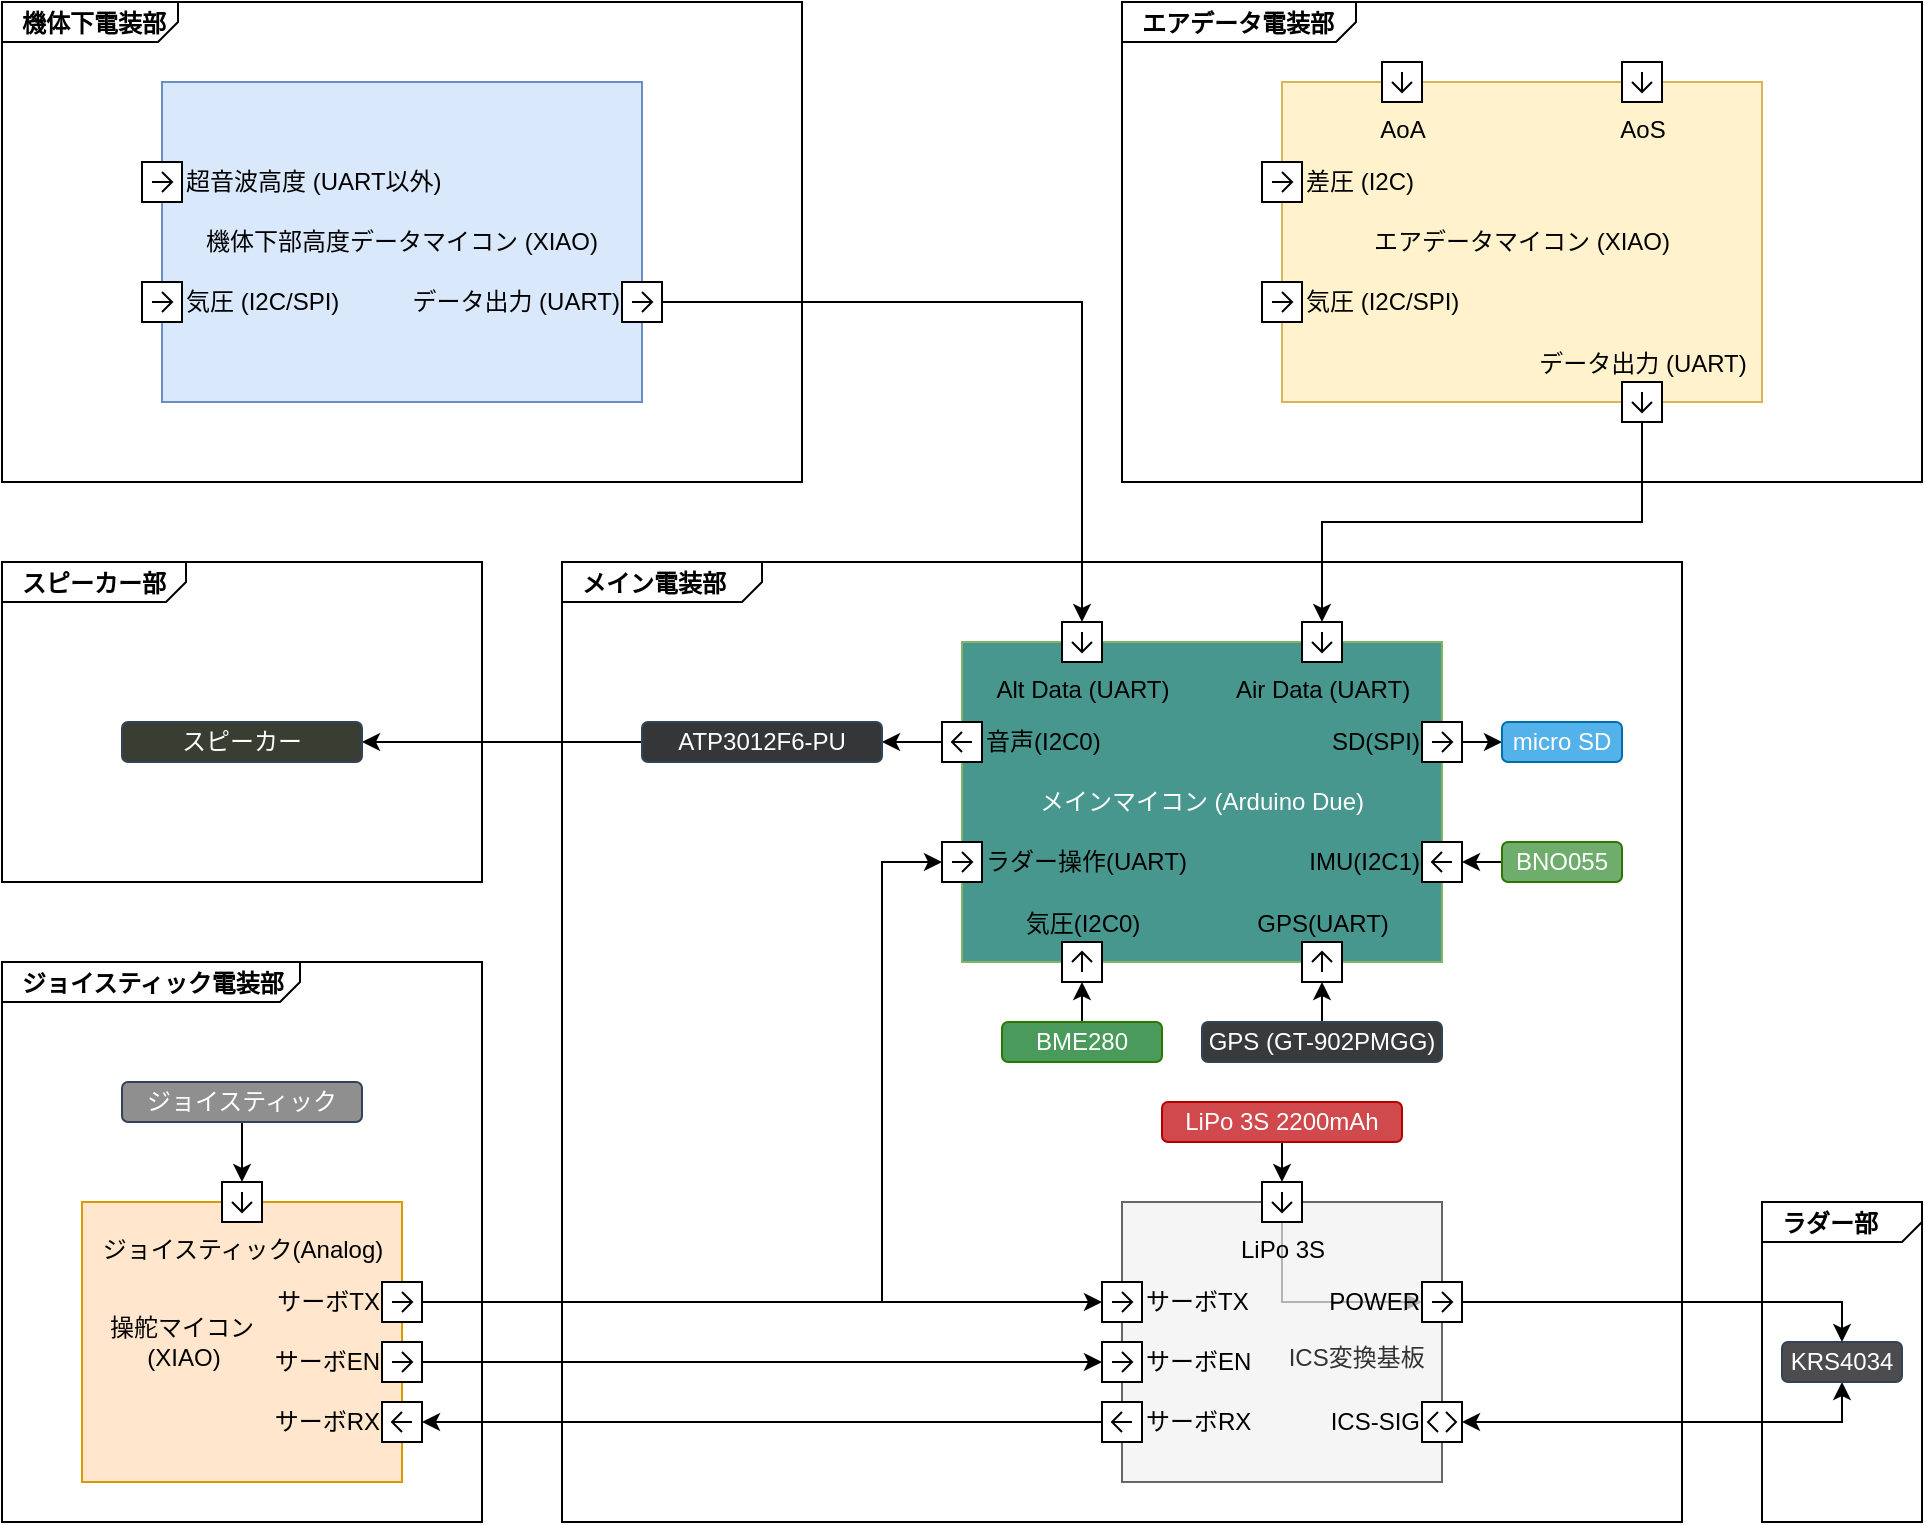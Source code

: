 <mxfile version="20.4.1" type="google"><diagram name="Page-1" id="b5b7bab2-c9e2-2cf4-8b2a-24fd1a2a6d21"><mxGraphModel grid="1" page="1" gridSize="10" guides="1" tooltips="1" connect="1" arrows="1" fold="1" pageScale="1" pageWidth="827" pageHeight="1169" background="none" math="0" shadow="0"><root><mxCell id="0"/><mxCell id="1" parent="0"/><mxCell id="nTul7E7G8EDoIA5eJWGi-176" value="&lt;p style=&quot;margin:0px;margin-top:4px;margin-left:10px;text-align:left;&quot;&gt;&lt;b&gt;ラダー部&lt;/b&gt;&lt;br&gt;&lt;/p&gt;" style="html=1;shape=mxgraph.sysml.package;html=1;overflow=fill;whiteSpace=wrap;labelX=117;" vertex="1" parent="1"><mxGeometry x="1760" y="640" width="80" height="160" as="geometry"/></mxCell><mxCell id="nTul7E7G8EDoIA5eJWGi-175" value="&lt;p style=&quot;margin:0px;margin-top:4px;margin-left:10px;text-align:left;&quot;&gt;&lt;b&gt;エアデータ電装部&lt;/b&gt;&lt;br&gt;&lt;/p&gt;" style="html=1;shape=mxgraph.sysml.package;html=1;overflow=fill;whiteSpace=wrap;labelX=117;" vertex="1" parent="1"><mxGeometry x="1440" y="40" width="400" height="240" as="geometry"/></mxCell><mxCell id="nTul7E7G8EDoIA5eJWGi-174" value="&lt;p style=&quot;margin:0px;margin-top:4px;margin-left:10px;text-align:left;&quot;&gt;&lt;b&gt;機体下電装部&lt;/b&gt;&lt;br&gt;&lt;/p&gt;" style="html=1;shape=mxgraph.sysml.package;html=1;overflow=fill;whiteSpace=wrap;labelX=88.6;" vertex="1" parent="1"><mxGeometry x="880" y="40" width="400" height="240" as="geometry"/></mxCell><mxCell id="nTul7E7G8EDoIA5eJWGi-172" value="&lt;p style=&quot;margin:0px;margin-top:4px;margin-left:10px;text-align:left;&quot;&gt;&lt;b&gt;ジョイスティック電装部&lt;/b&gt;&lt;br&gt;&lt;/p&gt;" style="html=1;shape=mxgraph.sysml.package;html=1;overflow=fill;whiteSpace=wrap;labelX=149;" vertex="1" parent="1"><mxGeometry x="880" y="520" width="240" height="280" as="geometry"/></mxCell><mxCell id="nTul7E7G8EDoIA5eJWGi-171" value="&lt;p style=&quot;margin:0px;margin-top:4px;margin-left:10px;text-align:left;&quot;&gt;&lt;b&gt;スピーカー部&lt;/b&gt;&lt;br&gt;&lt;/p&gt;" style="html=1;shape=mxgraph.sysml.package;html=1;overflow=fill;whiteSpace=wrap;labelX=92.2;" vertex="1" parent="1"><mxGeometry x="880" y="320" width="240" height="160" as="geometry"/></mxCell><mxCell id="nTul7E7G8EDoIA5eJWGi-167" value="" style="group" connectable="0" vertex="1" parent="1"><mxGeometry x="920" y="640" width="160" height="140" as="geometry"/></mxCell><mxCell id="nTul7E7G8EDoIA5eJWGi-1" value="　操舵マイコン&#10;　  　(XIAO)" style="whiteSpace=wrap;align=left;fillColor=#ffe6cc;strokeColor=#d79b00;" vertex="1" parent="nTul7E7G8EDoIA5eJWGi-167"><mxGeometry width="160" height="140" as="geometry"/></mxCell><mxCell id="nTul7E7G8EDoIA5eJWGi-2" value="&lt;span style=&quot;&quot;&gt;ジョイスティック(Analog)&lt;/span&gt;" style="html=1;shape=mxgraph.sysml.port;html=1;resizable=0;sysMLPortType=flowS;labelPosition=center;verticalLabelPosition=bottom;align=center;verticalAlign=top;" vertex="1" parent="nTul7E7G8EDoIA5eJWGi-1"><mxGeometry width="20" height="20" relative="1" as="geometry"><mxPoint x="70" y="-10" as="offset"/></mxGeometry></mxCell><mxCell id="nTul7E7G8EDoIA5eJWGi-5" value="サーボTX" style="html=1;shape=mxgraph.sysml.port;html=1;resizable=0;sysMLPortType=flowE;labelPosition=left;verticalLabelPosition=middle;align=right;verticalAlign=middle;fillOpacity=100;" vertex="1" parent="nTul7E7G8EDoIA5eJWGi-1"><mxGeometry x="1" width="20" height="20" relative="1" as="geometry"><mxPoint x="-10" y="40" as="offset"/></mxGeometry></mxCell><mxCell id="nTul7E7G8EDoIA5eJWGi-6" value="サーボRX" style="html=1;shape=mxgraph.sysml.port;html=1;resizable=0;sysMLPortType=flowW;labelPosition=left;verticalLabelPosition=middle;align=right;verticalAlign=middle;" vertex="1" parent="nTul7E7G8EDoIA5eJWGi-1"><mxGeometry x="1" y="1" width="20" height="20" relative="1" as="geometry"><mxPoint x="-10" y="-40" as="offset"/></mxGeometry></mxCell><mxCell id="nTul7E7G8EDoIA5eJWGi-10" style="edgeStyle=orthogonalEdgeStyle;rounded=0;orthogonalLoop=1;jettySize=auto;html=1;exitX=1;exitY=0.5;exitDx=0;exitDy=0;exitPerimeter=0;entryX=0;entryY=0.5;entryDx=0;entryDy=0;entryPerimeter=0;" edge="1" parent="nTul7E7G8EDoIA5eJWGi-1" source="nTul7E7G8EDoIA5eJWGi-5"><mxGeometry relative="1" as="geometry"/></mxCell><mxCell id="nTul7E7G8EDoIA5eJWGi-11" style="edgeStyle=orthogonalEdgeStyle;rounded=0;orthogonalLoop=1;jettySize=auto;html=1;exitX=1;exitY=0.5;exitDx=0;exitDy=0;exitPerimeter=0;entryX=0;entryY=0.5;entryDx=0;entryDy=0;entryPerimeter=0;" edge="1" parent="nTul7E7G8EDoIA5eJWGi-1" source="nTul7E7G8EDoIA5eJWGi-6"><mxGeometry relative="1" as="geometry"/></mxCell><mxCell id="nTul7E7G8EDoIA5eJWGi-12" style="edgeStyle=orthogonalEdgeStyle;rounded=0;orthogonalLoop=1;jettySize=auto;html=1;exitX=1;exitY=0.5;exitDx=0;exitDy=0;exitPerimeter=0;entryX=0;entryY=0.5;entryDx=0;entryDy=0;entryPerimeter=0;" edge="1" parent="nTul7E7G8EDoIA5eJWGi-1" source="nTul7E7G8EDoIA5eJWGi-6"><mxGeometry relative="1" as="geometry"/></mxCell><mxCell id="nTul7E7G8EDoIA5eJWGi-13" value="&lt;p style=&quot;margin:0px;margin-top:4px;margin-left:10px;text-align:left;&quot;&gt;&lt;b&gt;メイン電装部&lt;/b&gt;&lt;/p&gt;" style="html=1;shape=mxgraph.sysml.package;labelX=100;align=left;spacingLeft=10;html=1;overflow=fill;whiteSpace=wrap;recursiveResize=0;" vertex="1" parent="1"><mxGeometry x="1160" y="320" width="560" height="480" as="geometry"/></mxCell><mxCell id="nTul7E7G8EDoIA5eJWGi-28" value="メインマイコン (Arduino Due)" style="whiteSpace=wrap;align=center;fillColor=#47978e;strokeColor=#82b366;fontColor=#FFFFFF;" vertex="1" parent="1"><mxGeometry x="1360" y="360" width="240" height="160" as="geometry"/></mxCell><mxCell id="nTul7E7G8EDoIA5eJWGi-29" value="&lt;span style=&quot;text-align: left;&quot;&gt;Alt Data (UART)&lt;/span&gt;" style="html=1;shape=mxgraph.sysml.port;html=1;resizable=0;sysMLPortType=flowS;labelPosition=center;verticalLabelPosition=bottom;align=center;verticalAlign=top;" vertex="1" parent="nTul7E7G8EDoIA5eJWGi-28"><mxGeometry width="20" height="20" relative="1" as="geometry"><mxPoint x="50" y="-10" as="offset"/></mxGeometry></mxCell><mxCell id="nTul7E7G8EDoIA5eJWGi-30" value="Air Data (UART)" style="html=1;shape=mxgraph.sysml.port;html=1;resizable=0;sysMLPortType=flowS;labelPosition=center;verticalLabelPosition=bottom;align=center;verticalAlign=top;" vertex="1" parent="nTul7E7G8EDoIA5eJWGi-28"><mxGeometry x="1" width="20" height="20" relative="1" as="geometry"><mxPoint x="-70" y="-10" as="offset"/></mxGeometry></mxCell><mxCell id="nTul7E7G8EDoIA5eJWGi-31" value="音声(I2C0)" style="html=1;shape=mxgraph.sysml.port;html=1;resizable=0;sysMLPortType=flowW;labelPosition=right;verticalLabelPosition=middle;align=left;verticalAlign=middle;" vertex="1" parent="nTul7E7G8EDoIA5eJWGi-28"><mxGeometry width="20" height="20" relative="1" as="geometry"><mxPoint x="-10" y="40" as="offset"/></mxGeometry></mxCell><mxCell id="nTul7E7G8EDoIA5eJWGi-159" style="edgeStyle=orthogonalEdgeStyle;rounded=0;orthogonalLoop=1;jettySize=auto;html=1;exitX=0;exitY=0.5;exitDx=0;exitDy=0;exitPerimeter=0;entryX=1;entryY=0.5;entryDx=0;entryDy=0;strokeColor=#000000;fontColor=#CCCCCC;" edge="1" parent="nTul7E7G8EDoIA5eJWGi-28" source="nTul7E7G8EDoIA5eJWGi-31" target="nTul7E7G8EDoIA5eJWGi-145"><mxGeometry relative="1" as="geometry"/></mxCell><mxCell id="nTul7E7G8EDoIA5eJWGi-158" style="edgeStyle=orthogonalEdgeStyle;rounded=0;orthogonalLoop=1;jettySize=auto;html=1;exitX=1;exitY=0.5;exitDx=0;exitDy=0;exitPerimeter=0;entryX=0;entryY=0.5;entryDx=0;entryDy=0;strokeColor=#000000;fontColor=#CCCCCC;" edge="1" parent="nTul7E7G8EDoIA5eJWGi-28" source="nTul7E7G8EDoIA5eJWGi-33" target="nTul7E7G8EDoIA5eJWGi-143"><mxGeometry relative="1" as="geometry"/></mxCell><mxCell id="nTul7E7G8EDoIA5eJWGi-32" value="ラダー操作(UART)" style="html=1;shape=mxgraph.sysml.port;html=1;resizable=0;sysMLPortType=flowE;labelPosition=right;verticalLabelPosition=middle;align=left;verticalAlign=middle;" vertex="1" parent="nTul7E7G8EDoIA5eJWGi-28"><mxGeometry y="1" width="20" height="20" relative="1" as="geometry"><mxPoint x="-10" y="-60" as="offset"/></mxGeometry></mxCell><mxCell id="nTul7E7G8EDoIA5eJWGi-33" value="SD(SPI)" style="html=1;shape=mxgraph.sysml.port;html=1;resizable=0;sysMLPortType=flowE;labelPosition=left;verticalLabelPosition=middle;align=right;verticalAlign=middle;fillOpacity=100;" vertex="1" parent="nTul7E7G8EDoIA5eJWGi-28"><mxGeometry x="1" width="20" height="20" relative="1" as="geometry"><mxPoint x="-10" y="40" as="offset"/></mxGeometry></mxCell><mxCell id="nTul7E7G8EDoIA5eJWGi-34" value="&lt;span style=&quot;text-align: center;&quot;&gt;IMU(I2C1)&lt;/span&gt;" style="html=1;shape=mxgraph.sysml.port;html=1;resizable=0;sysMLPortType=flowW;labelPosition=left;verticalLabelPosition=middle;align=right;verticalAlign=middle;" vertex="1" parent="nTul7E7G8EDoIA5eJWGi-28"><mxGeometry x="1" y="1" width="20" height="20" relative="1" as="geometry"><mxPoint x="-10" y="-60" as="offset"/></mxGeometry></mxCell><mxCell id="nTul7E7G8EDoIA5eJWGi-35" value="気圧(I2C0)" style="html=1;shape=mxgraph.sysml.port;html=1;resizable=0;sysMLPortType=flowW;labelPosition=center;verticalLabelPosition=top;align=center;verticalAlign=bottom;direction=south;" vertex="1" parent="nTul7E7G8EDoIA5eJWGi-28"><mxGeometry y="1" width="20" height="20" relative="1" as="geometry"><mxPoint x="50" y="-10" as="offset"/></mxGeometry></mxCell><mxCell id="nTul7E7G8EDoIA5eJWGi-36" value="GPS(UART)" style="html=1;shape=mxgraph.sysml.port;html=1;resizable=0;sysMLPortType=flowN;labelPosition=center;verticalLabelPosition=top;align=center;verticalAlign=bottom;" vertex="1" parent="nTul7E7G8EDoIA5eJWGi-28"><mxGeometry x="1" y="1" width="20" height="20" relative="1" as="geometry"><mxPoint x="-70" y="-10" as="offset"/></mxGeometry></mxCell><mxCell id="nTul7E7G8EDoIA5eJWGi-38" value="エアデータマイコン (XIAO)" style="whiteSpace=wrap;align=center;fillColor=#fff2cc;strokeColor=#d6b656;" vertex="1" parent="1"><mxGeometry x="1520" y="80" width="240" height="160" as="geometry"/></mxCell><mxCell id="nTul7E7G8EDoIA5eJWGi-39" value="AoA" style="html=1;shape=mxgraph.sysml.port;html=1;resizable=0;sysMLPortType=flowS;labelPosition=center;verticalLabelPosition=bottom;align=center;verticalAlign=top;" vertex="1" parent="nTul7E7G8EDoIA5eJWGi-38"><mxGeometry width="20" height="20" relative="1" as="geometry"><mxPoint x="50" y="-10" as="offset"/></mxGeometry></mxCell><mxCell id="nTul7E7G8EDoIA5eJWGi-40" value="AoS" style="html=1;shape=mxgraph.sysml.port;html=1;resizable=0;sysMLPortType=flowS;labelPosition=center;verticalLabelPosition=bottom;align=center;verticalAlign=top;" vertex="1" parent="nTul7E7G8EDoIA5eJWGi-38"><mxGeometry x="1" width="20" height="20" relative="1" as="geometry"><mxPoint x="-70" y="-10" as="offset"/></mxGeometry></mxCell><mxCell id="nTul7E7G8EDoIA5eJWGi-41" value="&lt;span style=&quot;text-align: center;&quot;&gt;差圧 (I2C)&lt;/span&gt;" style="html=1;shape=mxgraph.sysml.port;html=1;resizable=0;sysMLPortType=flowE;labelPosition=right;verticalLabelPosition=middle;align=left;verticalAlign=middle;" vertex="1" parent="nTul7E7G8EDoIA5eJWGi-38"><mxGeometry width="20" height="20" relative="1" as="geometry"><mxPoint x="-10" y="40" as="offset"/></mxGeometry></mxCell><mxCell id="nTul7E7G8EDoIA5eJWGi-42" value="気圧 (I2C/SPI)" style="html=1;shape=mxgraph.sysml.port;html=1;resizable=0;sysMLPortType=flowE;labelPosition=right;verticalLabelPosition=middle;align=left;verticalAlign=middle;" vertex="1" parent="nTul7E7G8EDoIA5eJWGi-38"><mxGeometry y="1" width="20" height="20" relative="1" as="geometry"><mxPoint x="-10" y="-60" as="offset"/></mxGeometry></mxCell><mxCell id="nTul7E7G8EDoIA5eJWGi-46" value="データ出力 (UART)" style="html=1;shape=mxgraph.sysml.port;html=1;resizable=0;sysMLPortType=flowS;labelPosition=center;verticalLabelPosition=top;align=center;verticalAlign=bottom;" vertex="1" parent="nTul7E7G8EDoIA5eJWGi-38"><mxGeometry x="1" y="1" width="20" height="20" relative="1" as="geometry"><mxPoint x="-70" y="-10" as="offset"/></mxGeometry></mxCell><mxCell id="nTul7E7G8EDoIA5eJWGi-182" style="edgeStyle=orthogonalEdgeStyle;rounded=0;orthogonalLoop=1;jettySize=auto;html=1;exitX=0.5;exitY=1;exitDx=0;exitDy=0;exitPerimeter=0;entryX=0.5;entryY=0;entryDx=0;entryDy=0;entryPerimeter=0;strokeColor=#000000;fontColor=#CCCCCC;startArrow=none;startFill=0;" edge="1" parent="nTul7E7G8EDoIA5eJWGi-38" source="nTul7E7G8EDoIA5eJWGi-46" target="nTul7E7G8EDoIA5eJWGi-30"><mxGeometry relative="1" as="geometry"/></mxCell><mxCell id="nTul7E7G8EDoIA5eJWGi-72" value="機体下部高度データマイコン (XIAO)" style="whiteSpace=wrap;align=center;fillColor=#dae8fc;strokeColor=#6c8ebf;" vertex="1" parent="1"><mxGeometry x="960" y="80" width="240" height="160" as="geometry"/></mxCell><mxCell id="nTul7E7G8EDoIA5eJWGi-75" value="&lt;span style=&quot;text-align: center;&quot;&gt;超音波高度 (UART以外)&lt;/span&gt;" style="html=1;shape=mxgraph.sysml.port;html=1;resizable=0;sysMLPortType=flowE;labelPosition=right;verticalLabelPosition=middle;align=left;verticalAlign=middle;" vertex="1" parent="nTul7E7G8EDoIA5eJWGi-72"><mxGeometry width="20" height="20" relative="1" as="geometry"><mxPoint x="-10" y="40" as="offset"/></mxGeometry></mxCell><mxCell id="nTul7E7G8EDoIA5eJWGi-76" value="気圧 (I2C/SPI)" style="html=1;shape=mxgraph.sysml.port;html=1;resizable=0;sysMLPortType=flowE;labelPosition=right;verticalLabelPosition=middle;align=left;verticalAlign=middle;" vertex="1" parent="nTul7E7G8EDoIA5eJWGi-72"><mxGeometry y="1" width="20" height="20" relative="1" as="geometry"><mxPoint x="-10" y="-60" as="offset"/></mxGeometry></mxCell><mxCell id="nTul7E7G8EDoIA5eJWGi-78" value="&lt;div style=&quot;text-align: center;&quot;&gt;データ出力 (UART)&lt;/div&gt;" style="html=1;shape=mxgraph.sysml.port;html=1;resizable=0;sysMLPortType=flowE;labelPosition=left;verticalLabelPosition=middle;align=right;verticalAlign=middle;" vertex="1" parent="nTul7E7G8EDoIA5eJWGi-72"><mxGeometry x="1" y="1" width="20" height="20" relative="1" as="geometry"><mxPoint x="-10" y="-60" as="offset"/></mxGeometry></mxCell><mxCell id="nTul7E7G8EDoIA5eJWGi-81" style="edgeStyle=orthogonalEdgeStyle;rounded=0;orthogonalLoop=1;jettySize=auto;html=1;exitX=1;exitY=0.5;exitDx=0;exitDy=0;exitPerimeter=0;entryX=0.5;entryY=1;entryDx=0;entryDy=0;entryPerimeter=0;" edge="1" parent="nTul7E7G8EDoIA5eJWGi-72" source="nTul7E7G8EDoIA5eJWGi-78"><mxGeometry relative="1" as="geometry"/></mxCell><mxCell id="nTul7E7G8EDoIA5eJWGi-179" style="edgeStyle=orthogonalEdgeStyle;rounded=0;orthogonalLoop=1;jettySize=auto;html=1;exitX=1;exitY=0.5;exitDx=0;exitDy=0;exitPerimeter=0;entryX=0.5;entryY=0;entryDx=0;entryDy=0;entryPerimeter=0;strokeColor=#000000;fontColor=#CCCCCC;" edge="1" parent="nTul7E7G8EDoIA5eJWGi-72" source="nTul7E7G8EDoIA5eJWGi-78" target="nTul7E7G8EDoIA5eJWGi-29"><mxGeometry relative="1" as="geometry"/></mxCell><mxCell id="nTul7E7G8EDoIA5eJWGi-136" style="edgeStyle=orthogonalEdgeStyle;rounded=0;orthogonalLoop=1;jettySize=auto;html=1;exitX=0.5;exitY=1;exitDx=0;exitDy=0;entryX=0.5;entryY=0;entryDx=0;entryDy=0;entryPerimeter=0;fontColor=#CCCCCC;" edge="1" parent="1" source="nTul7E7G8EDoIA5eJWGi-135" target="nTul7E7G8EDoIA5eJWGi-21"><mxGeometry relative="1" as="geometry"/></mxCell><mxCell id="nTul7E7G8EDoIA5eJWGi-135" value="LiPo 3S 2200mAh" style="rounded=1;whiteSpace=wrap;html=1;fillColor=#d0494d;strokeColor=#B20000;fontColor=#ffffff;" vertex="1" parent="1"><mxGeometry x="1460" y="590" width="120" height="20" as="geometry"/></mxCell><mxCell id="nTul7E7G8EDoIA5eJWGi-155" style="edgeStyle=orthogonalEdgeStyle;rounded=0;orthogonalLoop=1;jettySize=auto;html=1;exitX=0.5;exitY=0;exitDx=0;exitDy=0;entryX=0.5;entryY=1;entryDx=0;entryDy=0;entryPerimeter=0;strokeColor=#000000;fontColor=#CCCCCC;" edge="1" parent="1" source="nTul7E7G8EDoIA5eJWGi-138" target="nTul7E7G8EDoIA5eJWGi-36"><mxGeometry relative="1" as="geometry"/></mxCell><mxCell id="nTul7E7G8EDoIA5eJWGi-138" value="GPS (GT-902PMGG)" style="rounded=1;whiteSpace=wrap;html=1;fontColor=#ffffff;fillColor=#383b3b;strokeColor=#314354;" vertex="1" parent="1"><mxGeometry x="1480" y="550" width="120" height="20" as="geometry"/></mxCell><mxCell id="nTul7E7G8EDoIA5eJWGi-154" style="edgeStyle=orthogonalEdgeStyle;rounded=0;orthogonalLoop=1;jettySize=auto;html=1;exitX=0.5;exitY=0;exitDx=0;exitDy=0;entryX=1;entryY=0.5;entryDx=0;entryDy=0;entryPerimeter=0;strokeColor=#000000;fontColor=#CCCCCC;" edge="1" parent="1" source="nTul7E7G8EDoIA5eJWGi-141" target="nTul7E7G8EDoIA5eJWGi-35"><mxGeometry relative="1" as="geometry"/></mxCell><mxCell id="nTul7E7G8EDoIA5eJWGi-141" value="BME280" style="rounded=1;whiteSpace=wrap;html=1;fontColor=#ffffff;fillColor=#4a9a5c;strokeColor=#2D7600;" vertex="1" parent="1"><mxGeometry x="1380" y="550" width="80" height="20" as="geometry"/></mxCell><mxCell id="nTul7E7G8EDoIA5eJWGi-143" value="micro SD" style="rounded=1;whiteSpace=wrap;html=1;fontColor=#ffffff;fillColor=#54b2eb;strokeColor=#006EAF;" vertex="1" parent="1"><mxGeometry x="1630" y="400" width="60" height="20" as="geometry"/></mxCell><mxCell id="nTul7E7G8EDoIA5eJWGi-183" style="edgeStyle=orthogonalEdgeStyle;rounded=0;orthogonalLoop=1;jettySize=auto;html=1;exitX=0;exitY=0.5;exitDx=0;exitDy=0;entryX=1;entryY=0.5;entryDx=0;entryDy=0;strokeColor=#000000;fontColor=#CCCCCC;startArrow=none;startFill=0;" edge="1" parent="1" source="nTul7E7G8EDoIA5eJWGi-145" target="nTul7E7G8EDoIA5eJWGi-148"><mxGeometry relative="1" as="geometry"/></mxCell><mxCell id="nTul7E7G8EDoIA5eJWGi-145" value="ATP3012F6-PU" style="rounded=1;whiteSpace=wrap;html=1;fontColor=#ffffff;fillColor=#343637;strokeColor=#314354;" vertex="1" parent="1"><mxGeometry x="1200" y="400" width="120" height="20" as="geometry"/></mxCell><mxCell id="nTul7E7G8EDoIA5eJWGi-157" style="edgeStyle=orthogonalEdgeStyle;rounded=0;orthogonalLoop=1;jettySize=auto;html=1;exitX=0;exitY=0.5;exitDx=0;exitDy=0;entryX=1;entryY=0.5;entryDx=0;entryDy=0;entryPerimeter=0;strokeColor=#000000;fontColor=#CCCCCC;" edge="1" parent="1" source="nTul7E7G8EDoIA5eJWGi-146" target="nTul7E7G8EDoIA5eJWGi-34"><mxGeometry relative="1" as="geometry"/></mxCell><mxCell id="nTul7E7G8EDoIA5eJWGi-146" value="BNO055" style="rounded=1;whiteSpace=wrap;html=1;fontColor=#ffffff;fillColor=#6fad6d;strokeColor=#2D7600;" vertex="1" parent="1"><mxGeometry x="1630" y="460" width="60" height="20" as="geometry"/></mxCell><mxCell id="nTul7E7G8EDoIA5eJWGi-148" value="スピーカー" style="rounded=1;whiteSpace=wrap;html=1;fontColor=#ffffff;fillColor=#3a3e32;strokeColor=#314354;" vertex="1" parent="1"><mxGeometry x="940" y="400" width="120" height="20" as="geometry"/></mxCell><mxCell id="nTul7E7G8EDoIA5eJWGi-160" style="edgeStyle=orthogonalEdgeStyle;rounded=0;orthogonalLoop=1;jettySize=auto;html=1;entryX=0.5;entryY=0;entryDx=0;entryDy=0;entryPerimeter=0;strokeColor=#000000;fontColor=#CCCCCC;" edge="1" parent="1" source="nTul7E7G8EDoIA5eJWGi-149" target="nTul7E7G8EDoIA5eJWGi-2"><mxGeometry relative="1" as="geometry"/></mxCell><mxCell id="nTul7E7G8EDoIA5eJWGi-149" value="ジョイスティック" style="rounded=1;whiteSpace=wrap;html=1;fontColor=#ffffff;fillColor=#8f8f8f;strokeColor=#314354;" vertex="1" parent="1"><mxGeometry x="940" y="580" width="120" height="20" as="geometry"/></mxCell><mxCell id="nTul7E7G8EDoIA5eJWGi-180" style="edgeStyle=orthogonalEdgeStyle;rounded=0;orthogonalLoop=1;jettySize=auto;html=1;exitX=0.5;exitY=1;exitDx=0;exitDy=0;entryX=1;entryY=0.5;entryDx=0;entryDy=0;entryPerimeter=0;strokeColor=#000000;fontColor=#CCCCCC;startArrow=classic;startFill=1;" edge="1" parent="1" source="nTul7E7G8EDoIA5eJWGi-152" target="nTul7E7G8EDoIA5eJWGi-25"><mxGeometry relative="1" as="geometry"/></mxCell><mxCell id="nTul7E7G8EDoIA5eJWGi-152" value="KRS4034" style="rounded=1;whiteSpace=wrap;html=1;fontColor=#ffffff;fillColor=#4c4b4e;strokeColor=#314354;" vertex="1" parent="1"><mxGeometry x="1770" y="710" width="60" height="20" as="geometry"/></mxCell><mxCell id="nTul7E7G8EDoIA5eJWGi-165" style="edgeStyle=orthogonalEdgeStyle;rounded=0;orthogonalLoop=1;jettySize=auto;html=1;exitX=1;exitY=0.5;exitDx=0;exitDy=0;exitPerimeter=0;entryX=0;entryY=0.5;entryDx=0;entryDy=0;entryPerimeter=0;strokeColor=#000000;fontColor=#CCCCCC;" edge="1" parent="1" source="nTul7E7G8EDoIA5eJWGi-162" target="nTul7E7G8EDoIA5eJWGi-163"><mxGeometry relative="1" as="geometry"/></mxCell><mxCell id="nTul7E7G8EDoIA5eJWGi-164" style="edgeStyle=orthogonalEdgeStyle;rounded=0;orthogonalLoop=1;jettySize=auto;html=1;exitX=1;exitY=0.5;exitDx=0;exitDy=0;exitPerimeter=0;entryX=0;entryY=0.5;entryDx=0;entryDy=0;entryPerimeter=0;strokeColor=#000000;fontColor=#CCCCCC;" edge="1" parent="1" source="nTul7E7G8EDoIA5eJWGi-5" target="nTul7E7G8EDoIA5eJWGi-22"><mxGeometry relative="1" as="geometry"/></mxCell><mxCell id="nTul7E7G8EDoIA5eJWGi-168" value="" style="group" connectable="0" vertex="1" parent="1"><mxGeometry x="1430" y="640" width="170" height="140" as="geometry"/></mxCell><mxCell id="nTul7E7G8EDoIA5eJWGi-19" value="&#10;ICS変換基板  " style="whiteSpace=wrap;align=right;fillColor=#f5f5f5;fontColor=#333333;strokeColor=#666666;" vertex="1" parent="nTul7E7G8EDoIA5eJWGi-168"><mxGeometry x="10" width="160" height="140" as="geometry"/></mxCell><mxCell id="nTul7E7G8EDoIA5eJWGi-137" style="edgeStyle=orthogonalEdgeStyle;rounded=0;orthogonalLoop=1;jettySize=auto;html=1;exitX=0.5;exitY=1;exitDx=0;exitDy=0;exitPerimeter=0;entryX=0;entryY=0.5;entryDx=0;entryDy=0;entryPerimeter=0;fontColor=#CCCCCC;strokeColor=#B3B3B3;" edge="1" parent="nTul7E7G8EDoIA5eJWGi-19" source="nTul7E7G8EDoIA5eJWGi-21" target="nTul7E7G8EDoIA5eJWGi-24"><mxGeometry relative="1" as="geometry"><Array as="points"><mxPoint x="80" y="50"/></Array></mxGeometry></mxCell><mxCell id="nTul7E7G8EDoIA5eJWGi-21" value="LiPo 3S" style="html=1;shape=mxgraph.sysml.port;html=1;resizable=0;sysMLPortType=flowS;labelPosition=center;verticalLabelPosition=bottom;align=center;verticalAlign=top;fillOpacity=100;" vertex="1" parent="nTul7E7G8EDoIA5eJWGi-19"><mxGeometry x="1" width="20" height="20" relative="1" as="geometry"><mxPoint x="-90" y="-10" as="offset"/></mxGeometry></mxCell><mxCell id="nTul7E7G8EDoIA5eJWGi-24" value="POWER" style="html=1;shape=mxgraph.sysml.port;html=1;resizable=0;sysMLPortType=flowE;labelPosition=left;verticalLabelPosition=middle;align=right;verticalAlign=middle;fillOpacity=100;" vertex="1" parent="nTul7E7G8EDoIA5eJWGi-19"><mxGeometry x="1" width="20" height="20" relative="1" as="geometry"><mxPoint x="-10" y="40" as="offset"/></mxGeometry></mxCell><mxCell id="nTul7E7G8EDoIA5eJWGi-25" value="ICS-SIG" style="html=1;shape=mxgraph.sysml.port;html=1;resizable=0;sysMLPortType=doubleH;labelPosition=left;verticalLabelPosition=middle;align=right;verticalAlign=middle;" vertex="1" parent="nTul7E7G8EDoIA5eJWGi-19"><mxGeometry x="1" y="1" width="20" height="20" relative="1" as="geometry"><mxPoint x="-10" y="-40" as="offset"/></mxGeometry></mxCell><mxCell id="nTul7E7G8EDoIA5eJWGi-22" value="&lt;span style=&quot;text-align: right;&quot;&gt;サーボTX&lt;/span&gt;" style="html=1;shape=mxgraph.sysml.port;html=1;resizable=0;sysMLPortType=flowE;labelPosition=right;verticalLabelPosition=middle;align=left;verticalAlign=middle;" vertex="1" parent="nTul7E7G8EDoIA5eJWGi-19"><mxGeometry width="20" height="20" relative="1" as="geometry"><mxPoint x="-10" y="40" as="offset"/></mxGeometry></mxCell><mxCell id="nTul7E7G8EDoIA5eJWGi-23" value="&lt;span style=&quot;text-align: right;&quot;&gt;サーボRX&lt;/span&gt;" style="html=1;shape=mxgraph.sysml.port;html=1;resizable=0;sysMLPortType=flowW;labelPosition=right;verticalLabelPosition=middle;align=left;verticalAlign=middle;" vertex="1" parent="nTul7E7G8EDoIA5eJWGi-168"><mxGeometry y="1" width="20" height="20" relative="1" as="geometry"><mxPoint y="-40" as="offset"/></mxGeometry></mxCell><mxCell id="nTul7E7G8EDoIA5eJWGi-163" value="&lt;span style=&quot;text-align: center;&quot;&gt;サーボEN&lt;/span&gt;" style="html=1;shape=mxgraph.sysml.port;html=1;resizable=0;sysMLPortType=flowE;labelPosition=right;verticalLabelPosition=middle;align=left;verticalAlign=middle;" vertex="1" parent="nTul7E7G8EDoIA5eJWGi-168"><mxGeometry y="70" width="20" height="20" as="geometry"/></mxCell><mxCell id="nTul7E7G8EDoIA5eJWGi-166" style="edgeStyle=orthogonalEdgeStyle;rounded=0;orthogonalLoop=1;jettySize=auto;html=1;exitX=0;exitY=0.5;exitDx=0;exitDy=0;exitPerimeter=0;entryX=1;entryY=0.5;entryDx=0;entryDy=0;entryPerimeter=0;strokeColor=#000000;fontColor=#CCCCCC;" edge="1" parent="1" source="nTul7E7G8EDoIA5eJWGi-23" target="nTul7E7G8EDoIA5eJWGi-6"><mxGeometry relative="1" as="geometry"/></mxCell><mxCell id="nTul7E7G8EDoIA5eJWGi-173" style="edgeStyle=orthogonalEdgeStyle;rounded=0;orthogonalLoop=1;jettySize=auto;html=1;exitX=1;exitY=0.5;exitDx=0;exitDy=0;exitPerimeter=0;entryX=0;entryY=0.5;entryDx=0;entryDy=0;entryPerimeter=0;strokeColor=#000000;fontColor=#CCCCCC;" edge="1" parent="1" source="nTul7E7G8EDoIA5eJWGi-5" target="nTul7E7G8EDoIA5eJWGi-32"><mxGeometry relative="1" as="geometry"><Array as="points"><mxPoint x="1320" y="690"/><mxPoint x="1320" y="470"/></Array></mxGeometry></mxCell><mxCell id="nTul7E7G8EDoIA5eJWGi-162" value="&lt;span style=&quot;text-align: center;&quot;&gt;サーボEN&lt;/span&gt;" style="html=1;shape=mxgraph.sysml.port;html=1;resizable=0;sysMLPortType=flowE;labelPosition=left;verticalLabelPosition=middle;align=right;verticalAlign=middle;fillOpacity=100;" vertex="1" parent="1"><mxGeometry x="1069.996" y="710" width="20" height="20" as="geometry"/></mxCell><mxCell id="nTul7E7G8EDoIA5eJWGi-181" style="edgeStyle=orthogonalEdgeStyle;rounded=0;orthogonalLoop=1;jettySize=auto;html=1;exitX=1;exitY=0.5;exitDx=0;exitDy=0;exitPerimeter=0;entryX=0.5;entryY=0;entryDx=0;entryDy=0;strokeColor=#000000;fontColor=#CCCCCC;" edge="1" parent="1" source="nTul7E7G8EDoIA5eJWGi-24" target="nTul7E7G8EDoIA5eJWGi-152"><mxGeometry relative="1" as="geometry"/></mxCell></root></mxGraphModel></diagram></mxfile>